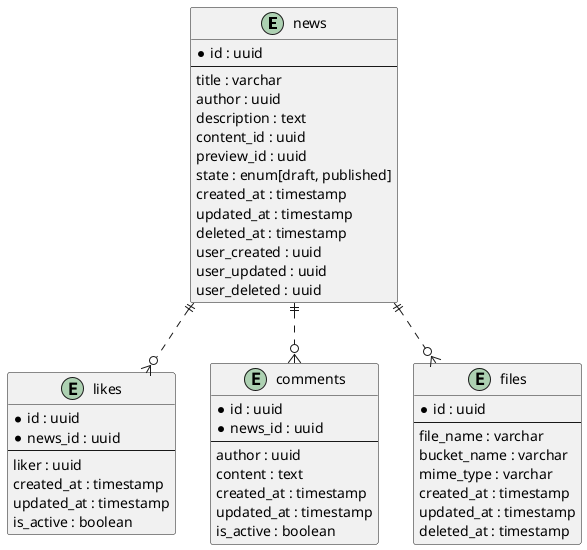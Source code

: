 @startuml newsservice

entity "news" as news {
    * id : uuid
    --
    title : varchar
    author : uuid
    description : text
    content_id : uuid
    preview_id : uuid
    state : enum[draft, published]
    created_at : timestamp
    updated_at : timestamp
    deleted_at : timestamp
    user_created : uuid
    user_updated : uuid
    user_deleted : uuid
}

entity "likes" as like {
    * id : uuid
    * news_id : uuid
    --
    liker : uuid
    created_at : timestamp
    updated_at : timestamp
    is_active : boolean
}

entity "comments" as com {
    * id : uuid
    * news_id : uuid
    --
    author : uuid
    content : text
    created_at : timestamp
    updated_at : timestamp
    is_active : boolean
}

entity "files" as cont {
    * id : uuid
    --
    file_name : varchar
    bucket_name : varchar
    mime_type : varchar
    created_at : timestamp
    updated_at : timestamp
    deleted_at : timestamp
}

news ||..o{ like
news ||..o{ com
news ||..o{ cont

@enduml